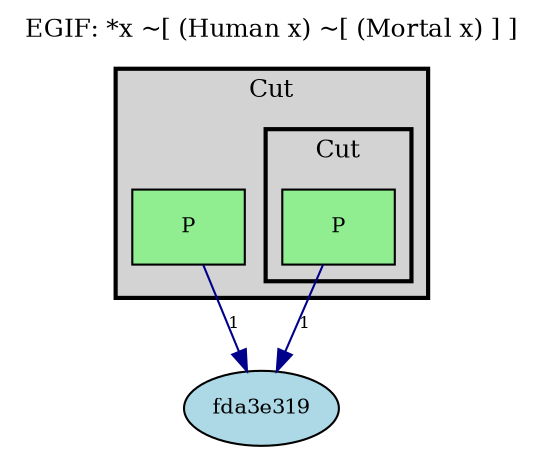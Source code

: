 digraph EG {
  rankdir=TB;
  compound=true;
  node [fontsize=10];

  label="EGIF: *x ~[ (Human x) ~[ (Mortal x) ] ]";
  labelloc="t";
  fontsize=12;

  "pred_e_05993720" [label="P", shape=box, style=filled, fillcolor=lightgreen];
  "pred_e_a9c74cf1" [label="P", shape=box, style=filled, fillcolor=lightgreen];
  "Vertex(id='v_fda3e319', label=None, is_generic=True)" [label="fda3e319", shape=ellipse, style=filled, fillcolor=lightblue];
  subgraph cluster_0_0 {
    label="Cut";
    style=filled;
    fillcolor=lightgray;
    color=black;
    penwidth=2;
    "pred_e_05993720";
    subgraph cluster_1_0 {
      label="Cut";
      style=filled;
      fillcolor=lightgray;
      color=black;
      penwidth=2;
      "pred_e_a9c74cf1";
    }

  }

  // ν mapping connections
  "pred_e_05993720" -> "Vertex(id='v_fda3e319', label=None, is_generic=True)" [label="1", color=darkblue, fontsize=8];
  "pred_e_a9c74cf1" -> "Vertex(id='v_fda3e319', label=None, is_generic=True)" [label="1", color=darkblue, fontsize=8];
}